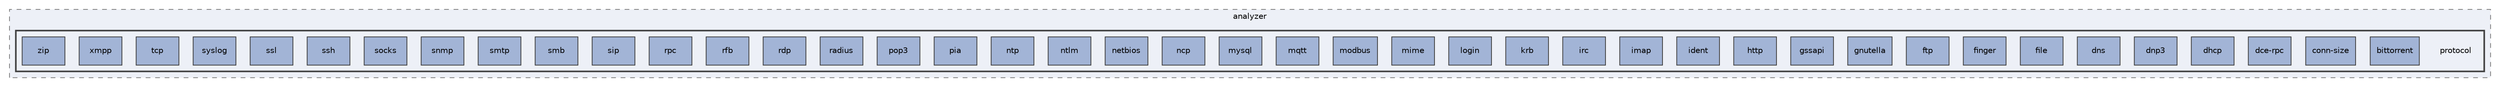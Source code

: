 digraph "/Users/jlu/zeek/src/analyzer/protocol"
{
 // LATEX_PDF_SIZE
  edge [fontname="Helvetica",fontsize="10",labelfontname="Helvetica",labelfontsize="10"];
  node [fontname="Helvetica",fontsize="10",shape=record];
  compound=true
  subgraph clusterdir_b574215abef37fb2fa3aede9ce3446fc {
    graph [ bgcolor="#edf0f7", pencolor="grey50", style="filled,dashed,", label="analyzer", fontname="Helvetica", fontsize="10", URL="dir_b574215abef37fb2fa3aede9ce3446fc.html"]
  subgraph clusterdir_5b88579d87e8de5dcee2ef4958d0594c {
    graph [ bgcolor="#edf0f7", pencolor="grey25", style="filled,bold,", label="", fontname="Helvetica", fontsize="10", URL="dir_5b88579d87e8de5dcee2ef4958d0594c.html"]
    dir_5b88579d87e8de5dcee2ef4958d0594c [shape=plaintext, label="protocol"];
  dir_be95f6695fe5215406141e7d5f5e59a0 [shape=box, label="bittorrent", style="filled,", fillcolor="#a2b4d6", color="grey25", URL="dir_be95f6695fe5215406141e7d5f5e59a0.html"];
  dir_3dc987768fd15f6e6b0db79ce855fb53 [shape=box, label="conn-size", style="filled,", fillcolor="#a2b4d6", color="grey25", URL="dir_3dc987768fd15f6e6b0db79ce855fb53.html"];
  dir_41b3bd92bd4c8ed2ff522af12eb01a13 [shape=box, label="dce-rpc", style="filled,", fillcolor="#a2b4d6", color="grey25", URL="dir_41b3bd92bd4c8ed2ff522af12eb01a13.html"];
  dir_fecd5134bd536e45e3c90cd4bc1de188 [shape=box, label="dhcp", style="filled,", fillcolor="#a2b4d6", color="grey25", URL="dir_fecd5134bd536e45e3c90cd4bc1de188.html"];
  dir_01aff2cf46f110c9f8c8269433fa57fa [shape=box, label="dnp3", style="filled,", fillcolor="#a2b4d6", color="grey25", URL="dir_01aff2cf46f110c9f8c8269433fa57fa.html"];
  dir_dd3dfa0f0023e5a8d4d0949652105a4f [shape=box, label="dns", style="filled,", fillcolor="#a2b4d6", color="grey25", URL="dir_dd3dfa0f0023e5a8d4d0949652105a4f.html"];
  dir_04b48e91faf8e176210ae3d699b7f583 [shape=box, label="file", style="filled,", fillcolor="#a2b4d6", color="grey25", URL="dir_04b48e91faf8e176210ae3d699b7f583.html"];
  dir_07ad8839c6d6749b5d8747e6bfb9cea1 [shape=box, label="finger", style="filled,", fillcolor="#a2b4d6", color="grey25", URL="dir_07ad8839c6d6749b5d8747e6bfb9cea1.html"];
  dir_65a6b0cf67e09ad732c68c670af4a518 [shape=box, label="ftp", style="filled,", fillcolor="#a2b4d6", color="grey25", URL="dir_65a6b0cf67e09ad732c68c670af4a518.html"];
  dir_19fea1fe2262779696f8fa759ee395f0 [shape=box, label="gnutella", style="filled,", fillcolor="#a2b4d6", color="grey25", URL="dir_19fea1fe2262779696f8fa759ee395f0.html"];
  dir_51ce8d6fcee7462b111f5cd6edf51486 [shape=box, label="gssapi", style="filled,", fillcolor="#a2b4d6", color="grey25", URL="dir_51ce8d6fcee7462b111f5cd6edf51486.html"];
  dir_5aa018136dd223b8ca94458be921a66c [shape=box, label="http", style="filled,", fillcolor="#a2b4d6", color="grey25", URL="dir_5aa018136dd223b8ca94458be921a66c.html"];
  dir_a6fd2dfa69c6ae32e9249b2ca686a63e [shape=box, label="ident", style="filled,", fillcolor="#a2b4d6", color="grey25", URL="dir_a6fd2dfa69c6ae32e9249b2ca686a63e.html"];
  dir_f07d764418cc1e54ec10002921b9315a [shape=box, label="imap", style="filled,", fillcolor="#a2b4d6", color="grey25", URL="dir_f07d764418cc1e54ec10002921b9315a.html"];
  dir_b645a8185a98f021e8e79de515ade014 [shape=box, label="irc", style="filled,", fillcolor="#a2b4d6", color="grey25", URL="dir_b645a8185a98f021e8e79de515ade014.html"];
  dir_b728751e757477689a9a33f318f88f40 [shape=box, label="krb", style="filled,", fillcolor="#a2b4d6", color="grey25", URL="dir_b728751e757477689a9a33f318f88f40.html"];
  dir_a99c0fc87246330b7e32d4bbfbbadfa9 [shape=box, label="login", style="filled,", fillcolor="#a2b4d6", color="grey25", URL="dir_a99c0fc87246330b7e32d4bbfbbadfa9.html"];
  dir_3fac71a69c2060bf660cf31faa88414a [shape=box, label="mime", style="filled,", fillcolor="#a2b4d6", color="grey25", URL="dir_3fac71a69c2060bf660cf31faa88414a.html"];
  dir_4ced1782520c9ef84e039e441a28f52b [shape=box, label="modbus", style="filled,", fillcolor="#a2b4d6", color="grey25", URL="dir_4ced1782520c9ef84e039e441a28f52b.html"];
  dir_6b898e9b595c93a85acba96facdfe95f [shape=box, label="mqtt", style="filled,", fillcolor="#a2b4d6", color="grey25", URL="dir_6b898e9b595c93a85acba96facdfe95f.html"];
  dir_2a9d3c9024570cc000d93a79db4aa8de [shape=box, label="mysql", style="filled,", fillcolor="#a2b4d6", color="grey25", URL="dir_2a9d3c9024570cc000d93a79db4aa8de.html"];
  dir_5e2b512c0c5eafe5995f958a36ff6c78 [shape=box, label="ncp", style="filled,", fillcolor="#a2b4d6", color="grey25", URL="dir_5e2b512c0c5eafe5995f958a36ff6c78.html"];
  dir_2ea2a72e36f12d2de5118258fba8d231 [shape=box, label="netbios", style="filled,", fillcolor="#a2b4d6", color="grey25", URL="dir_2ea2a72e36f12d2de5118258fba8d231.html"];
  dir_d062208fedf0ab6728daedee93ad159f [shape=box, label="ntlm", style="filled,", fillcolor="#a2b4d6", color="grey25", URL="dir_d062208fedf0ab6728daedee93ad159f.html"];
  dir_0d4e51f840229feace9d385f161f1c3e [shape=box, label="ntp", style="filled,", fillcolor="#a2b4d6", color="grey25", URL="dir_0d4e51f840229feace9d385f161f1c3e.html"];
  dir_7fb8f13fd02e9b278c420b05a713d638 [shape=box, label="pia", style="filled,", fillcolor="#a2b4d6", color="grey25", URL="dir_7fb8f13fd02e9b278c420b05a713d638.html"];
  dir_ca73de4bf60a94abc10bf21ba228cf2b [shape=box, label="pop3", style="filled,", fillcolor="#a2b4d6", color="grey25", URL="dir_ca73de4bf60a94abc10bf21ba228cf2b.html"];
  dir_4b67eb9b1620237c72a534c8042c80f3 [shape=box, label="radius", style="filled,", fillcolor="#a2b4d6", color="grey25", URL="dir_4b67eb9b1620237c72a534c8042c80f3.html"];
  dir_077dc1b190a24fe87fe061feed5a4e29 [shape=box, label="rdp", style="filled,", fillcolor="#a2b4d6", color="grey25", URL="dir_077dc1b190a24fe87fe061feed5a4e29.html"];
  dir_4bfd62b9c615428bb41fec326fa3c0fb [shape=box, label="rfb", style="filled,", fillcolor="#a2b4d6", color="grey25", URL="dir_4bfd62b9c615428bb41fec326fa3c0fb.html"];
  dir_11fbe45696bc32245f6fa2b4a876ad16 [shape=box, label="rpc", style="filled,", fillcolor="#a2b4d6", color="grey25", URL="dir_11fbe45696bc32245f6fa2b4a876ad16.html"];
  dir_b828f9823268589c44bb4498fc45ebcc [shape=box, label="sip", style="filled,", fillcolor="#a2b4d6", color="grey25", URL="dir_b828f9823268589c44bb4498fc45ebcc.html"];
  dir_f9a15ba1c5023da8b8b8d6c5b0d3b21d [shape=box, label="smb", style="filled,", fillcolor="#a2b4d6", color="grey25", URL="dir_f9a15ba1c5023da8b8b8d6c5b0d3b21d.html"];
  dir_1fa88887315624b31e773240d24b65ac [shape=box, label="smtp", style="filled,", fillcolor="#a2b4d6", color="grey25", URL="dir_1fa88887315624b31e773240d24b65ac.html"];
  dir_3738e51d62b79843c5da488f8320afc9 [shape=box, label="snmp", style="filled,", fillcolor="#a2b4d6", color="grey25", URL="dir_3738e51d62b79843c5da488f8320afc9.html"];
  dir_5b0af8c47be14db73487d35a3414d34b [shape=box, label="socks", style="filled,", fillcolor="#a2b4d6", color="grey25", URL="dir_5b0af8c47be14db73487d35a3414d34b.html"];
  dir_55cd2481babd0da8e0820a3f7274bf23 [shape=box, label="ssh", style="filled,", fillcolor="#a2b4d6", color="grey25", URL="dir_55cd2481babd0da8e0820a3f7274bf23.html"];
  dir_0dff9138d2e06f663a0bcae99e2c5121 [shape=box, label="ssl", style="filled,", fillcolor="#a2b4d6", color="grey25", URL="dir_0dff9138d2e06f663a0bcae99e2c5121.html"];
  dir_7fa162db4d032ced2a341347d4e3def0 [shape=box, label="syslog", style="filled,", fillcolor="#a2b4d6", color="grey25", URL="dir_7fa162db4d032ced2a341347d4e3def0.html"];
  dir_493a49ac65ec39aff169f78b57098104 [shape=box, label="tcp", style="filled,", fillcolor="#a2b4d6", color="grey25", URL="dir_493a49ac65ec39aff169f78b57098104.html"];
  dir_4ec596de1209fa81c831fdeacdec02d3 [shape=box, label="xmpp", style="filled,", fillcolor="#a2b4d6", color="grey25", URL="dir_4ec596de1209fa81c831fdeacdec02d3.html"];
  dir_0ecb58c38b12714254f42a217ca91f2c [shape=box, label="zip", style="filled,", fillcolor="#a2b4d6", color="grey25", URL="dir_0ecb58c38b12714254f42a217ca91f2c.html"];
  }
  }
}
